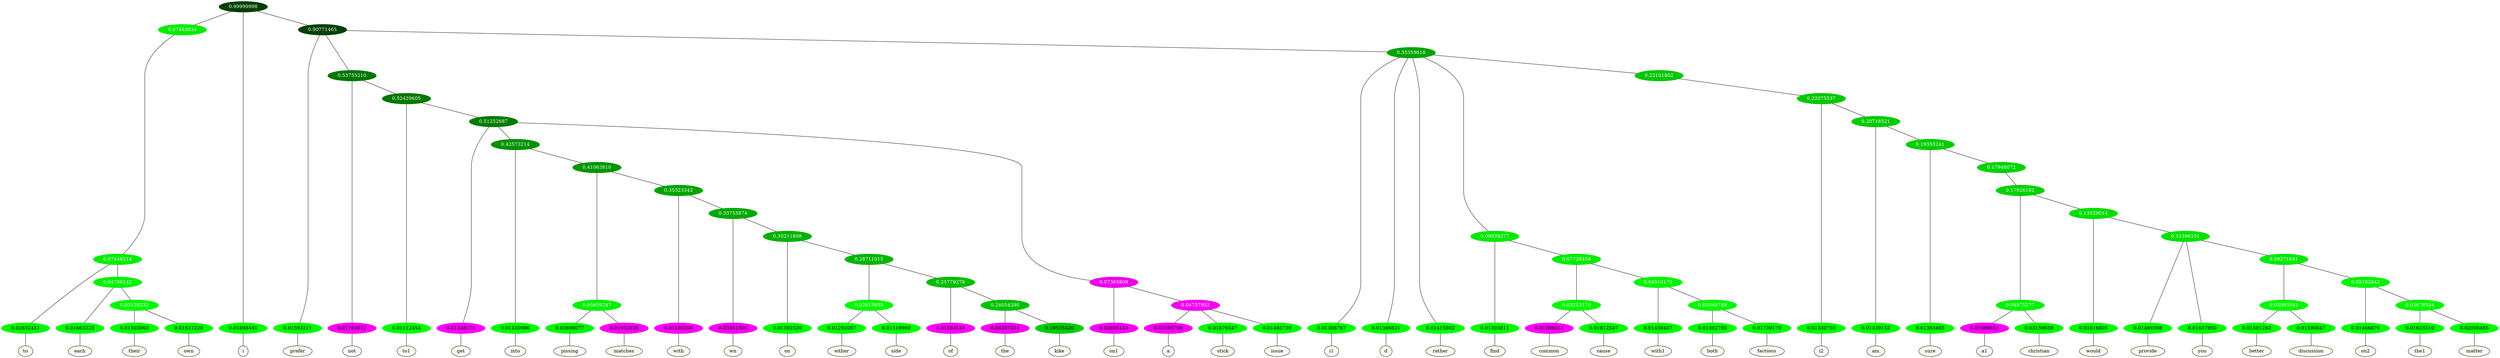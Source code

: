 graph {
	node [format=png height=0.15 nodesep=0.001 ordering=out overlap=prism overlap_scaling=0.01 ranksep=0.001 ratio=0.2 style=filled width=0.15]
	{
		rank=same
		a_w_8 [label=to color=black fillcolor=floralwhite style="filled,solid"]
		a_w_17 [label=each color=black fillcolor=floralwhite style="filled,solid"]
		a_w_24 [label=their color=black fillcolor=floralwhite style="filled,solid"]
		a_w_25 [label=own color=black fillcolor=floralwhite style="filled,solid"]
		a_w_2 [label=i color=black fillcolor=floralwhite style="filled,solid"]
		a_w_5 [label=prefer color=black fillcolor=floralwhite style="filled,solid"]
		a_w_10 [label=not color=black fillcolor=floralwhite style="filled,solid"]
		a_w_19 [label=to1 color=black fillcolor=floralwhite style="filled,solid"]
		a_w_26 [label=get color=black fillcolor=floralwhite style="filled,solid"]
		a_w_33 [label=into color=black fillcolor=floralwhite style="filled,solid"]
		a_w_52 [label=pissing color=black fillcolor=floralwhite style="filled,solid"]
		a_w_53 [label=matches color=black fillcolor=floralwhite style="filled,solid"]
		a_w_54 [label=with color=black fillcolor=floralwhite style="filled,solid"]
		a_w_57 [label=wn color=black fillcolor=floralwhite style="filled,solid"]
		a_w_61 [label=on color=black fillcolor=floralwhite style="filled,solid"]
		a_w_72 [label=either color=black fillcolor=floralwhite style="filled,solid"]
		a_w_73 [label=side color=black fillcolor=floralwhite style="filled,solid"]
		a_w_74 [label=of color=black fillcolor=floralwhite style="filled,solid"]
		a_w_78 [label=the color=black fillcolor=floralwhite style="filled,solid"]
		a_w_79 [label=kike color=black fillcolor=floralwhite style="filled,solid"]
		a_w_35 [label=on1 color=black fillcolor=floralwhite style="filled,solid"]
		a_w_45 [label=a color=black fillcolor=floralwhite style="filled,solid"]
		a_w_46 [label=stick color=black fillcolor=floralwhite style="filled,solid"]
		a_w_47 [label=issue color=black fillcolor=floralwhite style="filled,solid"]
		a_w_12 [label=i1 color=black fillcolor=floralwhite style="filled,solid"]
		a_w_13 [label=d color=black fillcolor=floralwhite style="filled,solid"]
		a_w_14 [label=rather color=black fillcolor=floralwhite style="filled,solid"]
		a_w_21 [label=find color=black fillcolor=floralwhite style="filled,solid"]
		a_w_37 [label=common color=black fillcolor=floralwhite style="filled,solid"]
		a_w_38 [label=cause color=black fillcolor=floralwhite style="filled,solid"]
		a_w_39 [label=with1 color=black fillcolor=floralwhite style="filled,solid"]
		a_w_48 [label=both color=black fillcolor=floralwhite style="filled,solid"]
		a_w_49 [label=factions color=black fillcolor=floralwhite style="filled,solid"]
		a_w_31 [label=i2 color=black fillcolor=floralwhite style="filled,solid"]
		a_w_41 [label=am color=black fillcolor=floralwhite style="filled,solid"]
		a_w_50 [label=sure color=black fillcolor=floralwhite style="filled,solid"]
		a_w_63 [label=a1 color=black fillcolor=floralwhite style="filled,solid"]
		a_w_64 [label=christian color=black fillcolor=floralwhite style="filled,solid"]
		a_w_65 [label=would color=black fillcolor=floralwhite style="filled,solid"]
		a_w_69 [label=provide color=black fillcolor=floralwhite style="filled,solid"]
		a_w_70 [label=you color=black fillcolor=floralwhite style="filled,solid"]
		a_w_80 [label=better color=black fillcolor=floralwhite style="filled,solid"]
		a_w_81 [label=discussion color=black fillcolor=floralwhite style="filled,solid"]
		a_w_82 [label=on2 color=black fillcolor=floralwhite style="filled,solid"]
		a_w_84 [label=the1 color=black fillcolor=floralwhite style="filled,solid"]
		a_w_85 [label=matter color=black fillcolor=floralwhite style="filled,solid"]
	}
	a_n_8 -- a_w_8
	a_n_17 -- a_w_17
	a_n_24 -- a_w_24
	a_n_25 -- a_w_25
	a_n_2 -- a_w_2
	a_n_5 -- a_w_5
	a_n_10 -- a_w_10
	a_n_19 -- a_w_19
	a_n_26 -- a_w_26
	a_n_33 -- a_w_33
	a_n_52 -- a_w_52
	a_n_53 -- a_w_53
	a_n_54 -- a_w_54
	a_n_57 -- a_w_57
	a_n_61 -- a_w_61
	a_n_72 -- a_w_72
	a_n_73 -- a_w_73
	a_n_74 -- a_w_74
	a_n_78 -- a_w_78
	a_n_79 -- a_w_79
	a_n_35 -- a_w_35
	a_n_45 -- a_w_45
	a_n_46 -- a_w_46
	a_n_47 -- a_w_47
	a_n_12 -- a_w_12
	a_n_13 -- a_w_13
	a_n_14 -- a_w_14
	a_n_21 -- a_w_21
	a_n_37 -- a_w_37
	a_n_38 -- a_w_38
	a_n_39 -- a_w_39
	a_n_48 -- a_w_48
	a_n_49 -- a_w_49
	a_n_31 -- a_w_31
	a_n_41 -- a_w_41
	a_n_50 -- a_w_50
	a_n_63 -- a_w_63
	a_n_64 -- a_w_64
	a_n_65 -- a_w_65
	a_n_69 -- a_w_69
	a_n_70 -- a_w_70
	a_n_80 -- a_w_80
	a_n_81 -- a_w_81
	a_n_82 -- a_w_82
	a_n_84 -- a_w_84
	a_n_85 -- a_w_85
	{
		rank=same
		a_n_8 [label=0.02632451 color="0.334 1.000 0.974" fontcolor=black]
		a_n_17 [label=0.01663223 color="0.334 1.000 0.983" fontcolor=black]
		a_n_24 [label=0.01503063 color="0.334 1.000 0.985" fontcolor=black]
		a_n_25 [label=0.01621228 color="0.334 1.000 0.984" fontcolor=black]
		a_n_2 [label=0.01698441 color="0.334 1.000 0.983" fontcolor=black]
		a_n_5 [label=0.01593211 color="0.334 1.000 0.984" fontcolor=black]
		a_n_10 [label=0.01263012 color="0.835 1.000 0.987" fontcolor=black]
		a_n_19 [label=0.01112454 color="0.334 1.000 0.989" fontcolor=black]
		a_n_26 [label=0.01248175 color="0.835 1.000 0.988" fontcolor=black]
		a_n_33 [label=0.01430986 color="0.334 1.000 0.986" fontcolor=black]
		a_n_52 [label=0.03698077 color="0.334 1.000 0.963" fontcolor=black]
		a_n_53 [label=0.01952020 color="0.835 1.000 0.980" fontcolor=black]
		a_n_54 [label=0.01480260 color="0.835 1.000 0.985" fontcolor=black]
		a_n_57 [label=0.03451506 color="0.835 1.000 0.965" fontcolor=black]
		a_n_61 [label=0.01392520 color="0.334 1.000 0.986" fontcolor=black]
		a_n_72 [label=0.01292097 color="0.334 1.000 0.987" fontcolor=black]
		a_n_73 [label=0.01519969 color="0.334 1.000 0.985" fontcolor=black]
		a_n_74 [label=0.01584510 color="0.835 1.000 0.984" fontcolor=black]
		a_n_78 [label=0.04357424 color="0.835 1.000 0.956" fontcolor=black]
		a_n_79 [label=0.19535420 color="0.334 1.000 0.805" fontcolor=black]
		a_n_35 [label=0.02605153 color="0.835 1.000 0.974" fontcolor=black]
		a_n_45 [label=0.01595708 color="0.835 1.000 0.984" fontcolor=black]
		a_n_46 [label=0.01676547 color="0.334 1.000 0.983" fontcolor=black]
		a_n_47 [label=0.01483739 color="0.334 1.000 0.985" fontcolor=black]
		a_n_12 [label=0.01388767 color="0.334 1.000 0.986" fontcolor=black]
		a_n_13 [label=0.01386621 color="0.334 1.000 0.986" fontcolor=black]
		a_n_14 [label=0.01415802 color="0.334 1.000 0.986" fontcolor=black]
		a_n_21 [label=0.01303811 color="0.334 1.000 0.987" fontcolor=black]
		a_n_37 [label=0.01396013 color="0.835 1.000 0.986" fontcolor=black]
		a_n_38 [label=0.01812547 color="0.334 1.000 0.982" fontcolor=black]
		a_n_39 [label=0.01458457 color="0.334 1.000 0.985" fontcolor=black]
		a_n_48 [label=0.01302785 color="0.334 1.000 0.987" fontcolor=black]
		a_n_49 [label=0.01739170 color="0.334 1.000 0.983" fontcolor=black]
		a_n_31 [label=0.01330750 color="0.334 1.000 0.987" fontcolor=black]
		a_n_41 [label=0.01339152 color="0.334 1.000 0.987" fontcolor=black]
		a_n_50 [label=0.01383465 color="0.334 1.000 0.986" fontcolor=black]
		a_n_63 [label=0.01698651 color="0.835 1.000 0.983" fontcolor=black]
		a_n_64 [label=0.03159659 color="0.334 1.000 0.968" fontcolor=black]
		a_n_65 [label=0.01616805 color="0.334 1.000 0.984" fontcolor=black]
		a_n_69 [label=0.01469398 color="0.334 1.000 0.985" fontcolor=black]
		a_n_70 [label=0.01637950 color="0.334 1.000 0.984" fontcolor=black]
		a_n_80 [label=0.01501283 color="0.334 1.000 0.985" fontcolor=black]
		a_n_81 [label=0.01590047 color="0.334 1.000 0.984" fontcolor=black]
		a_n_82 [label=0.01466876 color="0.334 1.000 0.985" fontcolor=black]
		a_n_84 [label=0.01623310 color="0.334 1.000 0.984" fontcolor=black]
		a_n_85 [label=0.02036485 color="0.334 1.000 0.980" fontcolor=black]
	}
	a_n_0 [label=0.99999998 color="0.334 1.000 0.250" fontcolor=grey99]
	a_n_1 [label=0.07463834 color="0.334 1.000 0.925" fontcolor=grey99]
	a_n_0 -- a_n_1
	a_n_0 -- a_n_2
	a_n_3 [label=0.90771465 color="0.334 1.000 0.250" fontcolor=grey99]
	a_n_0 -- a_n_3
	a_n_4 [label=0.07446214 color="0.334 1.000 0.926" fontcolor=grey99]
	a_n_1 -- a_n_4
	a_n_3 -- a_n_5
	a_n_6 [label=0.53755210 color="0.334 1.000 0.462" fontcolor=grey99]
	a_n_3 -- a_n_6
	a_n_7 [label=0.35359618 color="0.334 1.000 0.646" fontcolor=grey99]
	a_n_3 -- a_n_7
	a_n_4 -- a_n_8
	a_n_9 [label=0.04796142 color="0.334 1.000 0.952" fontcolor=grey99]
	a_n_4 -- a_n_9
	a_n_6 -- a_n_10
	a_n_11 [label=0.52429605 color="0.334 1.000 0.476" fontcolor=grey99]
	a_n_6 -- a_n_11
	a_n_7 -- a_n_12
	a_n_7 -- a_n_13
	a_n_7 -- a_n_14
	a_n_15 [label=0.09039277 color="0.334 1.000 0.910" fontcolor=grey99]
	a_n_7 -- a_n_15
	a_n_16 [label=0.22101802 color="0.334 1.000 0.779" fontcolor=grey99]
	a_n_7 -- a_n_16
	a_n_9 -- a_n_17
	a_n_18 [label=0.03128232 color="0.334 1.000 0.969" fontcolor=grey99]
	a_n_9 -- a_n_18
	a_n_11 -- a_n_19
	a_n_20 [label=0.51252687 color="0.334 1.000 0.487" fontcolor=grey99]
	a_n_11 -- a_n_20
	a_n_15 -- a_n_21
	a_n_22 [label=0.07728459 color="0.334 1.000 0.923" fontcolor=grey99]
	a_n_15 -- a_n_22
	a_n_23 [label=0.22075537 color="0.334 1.000 0.779" fontcolor=grey99]
	a_n_16 -- a_n_23
	a_n_18 -- a_n_24
	a_n_18 -- a_n_25
	a_n_20 -- a_n_26
	a_n_27 [label=0.42573214 color="0.334 1.000 0.574" fontcolor=grey99]
	a_n_20 -- a_n_27
	a_n_28 [label=0.07365808 color="0.835 1.000 0.926" fontcolor=grey99]
	a_n_20 -- a_n_28
	a_n_29 [label=0.03212170 color="0.334 1.000 0.968" fontcolor=grey99]
	a_n_22 -- a_n_29
	a_n_30 [label=0.04510175 color="0.334 1.000 0.955" fontcolor=grey99]
	a_n_22 -- a_n_30
	a_n_23 -- a_n_31
	a_n_32 [label=0.20718521 color="0.334 1.000 0.793" fontcolor=grey99]
	a_n_23 -- a_n_32
	a_n_27 -- a_n_33
	a_n_34 [label=0.41063810 color="0.334 1.000 0.589" fontcolor=grey99]
	a_n_27 -- a_n_34
	a_n_28 -- a_n_35
	a_n_36 [label=0.04757952 color="0.835 1.000 0.952" fontcolor=grey99]
	a_n_28 -- a_n_36
	a_n_29 -- a_n_37
	a_n_29 -- a_n_38
	a_n_30 -- a_n_39
	a_n_40 [label=0.03046748 color="0.334 1.000 0.970" fontcolor=grey99]
	a_n_30 -- a_n_40
	a_n_32 -- a_n_41
	a_n_42 [label=0.19355241 color="0.334 1.000 0.806" fontcolor=grey99]
	a_n_32 -- a_n_42
	a_n_43 [label=0.05659247 color="0.334 1.000 0.943" fontcolor=grey99]
	a_n_34 -- a_n_43
	a_n_44 [label=0.35323343 color="0.334 1.000 0.647" fontcolor=grey99]
	a_n_34 -- a_n_44
	a_n_36 -- a_n_45
	a_n_36 -- a_n_46
	a_n_36 -- a_n_47
	a_n_40 -- a_n_48
	a_n_40 -- a_n_49
	a_n_42 -- a_n_50
	a_n_51 [label=0.17948072 color="0.334 1.000 0.821" fontcolor=grey99]
	a_n_42 -- a_n_51
	a_n_43 -- a_n_52
	a_n_43 -- a_n_53
	a_n_44 -- a_n_54
	a_n_55 [label=0.33755874 color="0.334 1.000 0.662" fontcolor=grey99]
	a_n_44 -- a_n_55
	a_n_56 [label=0.17926182 color="0.334 1.000 0.821" fontcolor=grey99]
	a_n_51 -- a_n_56
	a_n_55 -- a_n_57
	a_n_58 [label=0.30211808 color="0.334 1.000 0.698" fontcolor=grey99]
	a_n_55 -- a_n_58
	a_n_59 [label=0.04875277 color="0.334 1.000 0.951" fontcolor=grey99]
	a_n_56 -- a_n_59
	a_n_60 [label=0.13029014 color="0.334 1.000 0.870" fontcolor=grey99]
	a_n_56 -- a_n_60
	a_n_58 -- a_n_61
	a_n_62 [label=0.28711015 color="0.334 1.000 0.713" fontcolor=grey99]
	a_n_58 -- a_n_62
	a_n_59 -- a_n_63
	a_n_59 -- a_n_64
	a_n_60 -- a_n_65
	a_n_66 [label=0.11396151 color="0.334 1.000 0.886" fontcolor=grey99]
	a_n_60 -- a_n_66
	a_n_67 [label=0.02815855 color="0.334 1.000 0.972" fontcolor=grey99]
	a_n_62 -- a_n_67
	a_n_68 [label=0.25779278 color="0.334 1.000 0.742" fontcolor=grey99]
	a_n_62 -- a_n_68
	a_n_66 -- a_n_69
	a_n_66 -- a_n_70
	a_n_71 [label=0.08271641 color="0.334 1.000 0.917" fontcolor=grey99]
	a_n_66 -- a_n_71
	a_n_67 -- a_n_72
	a_n_67 -- a_n_73
	a_n_68 -- a_n_74
	a_n_75 [label=0.24054390 color="0.334 1.000 0.759" fontcolor=grey99]
	a_n_68 -- a_n_75
	a_n_76 [label=0.03093542 color="0.334 1.000 0.969" fontcolor=grey99]
	a_n_71 -- a_n_76
	a_n_77 [label=0.05162942 color="0.334 1.000 0.948" fontcolor=grey99]
	a_n_71 -- a_n_77
	a_n_75 -- a_n_78
	a_n_75 -- a_n_79
	a_n_76 -- a_n_80
	a_n_76 -- a_n_81
	a_n_77 -- a_n_82
	a_n_83 [label=0.03678544 color="0.334 1.000 0.963" fontcolor=grey99]
	a_n_77 -- a_n_83
	a_n_83 -- a_n_84
	a_n_83 -- a_n_85
}
